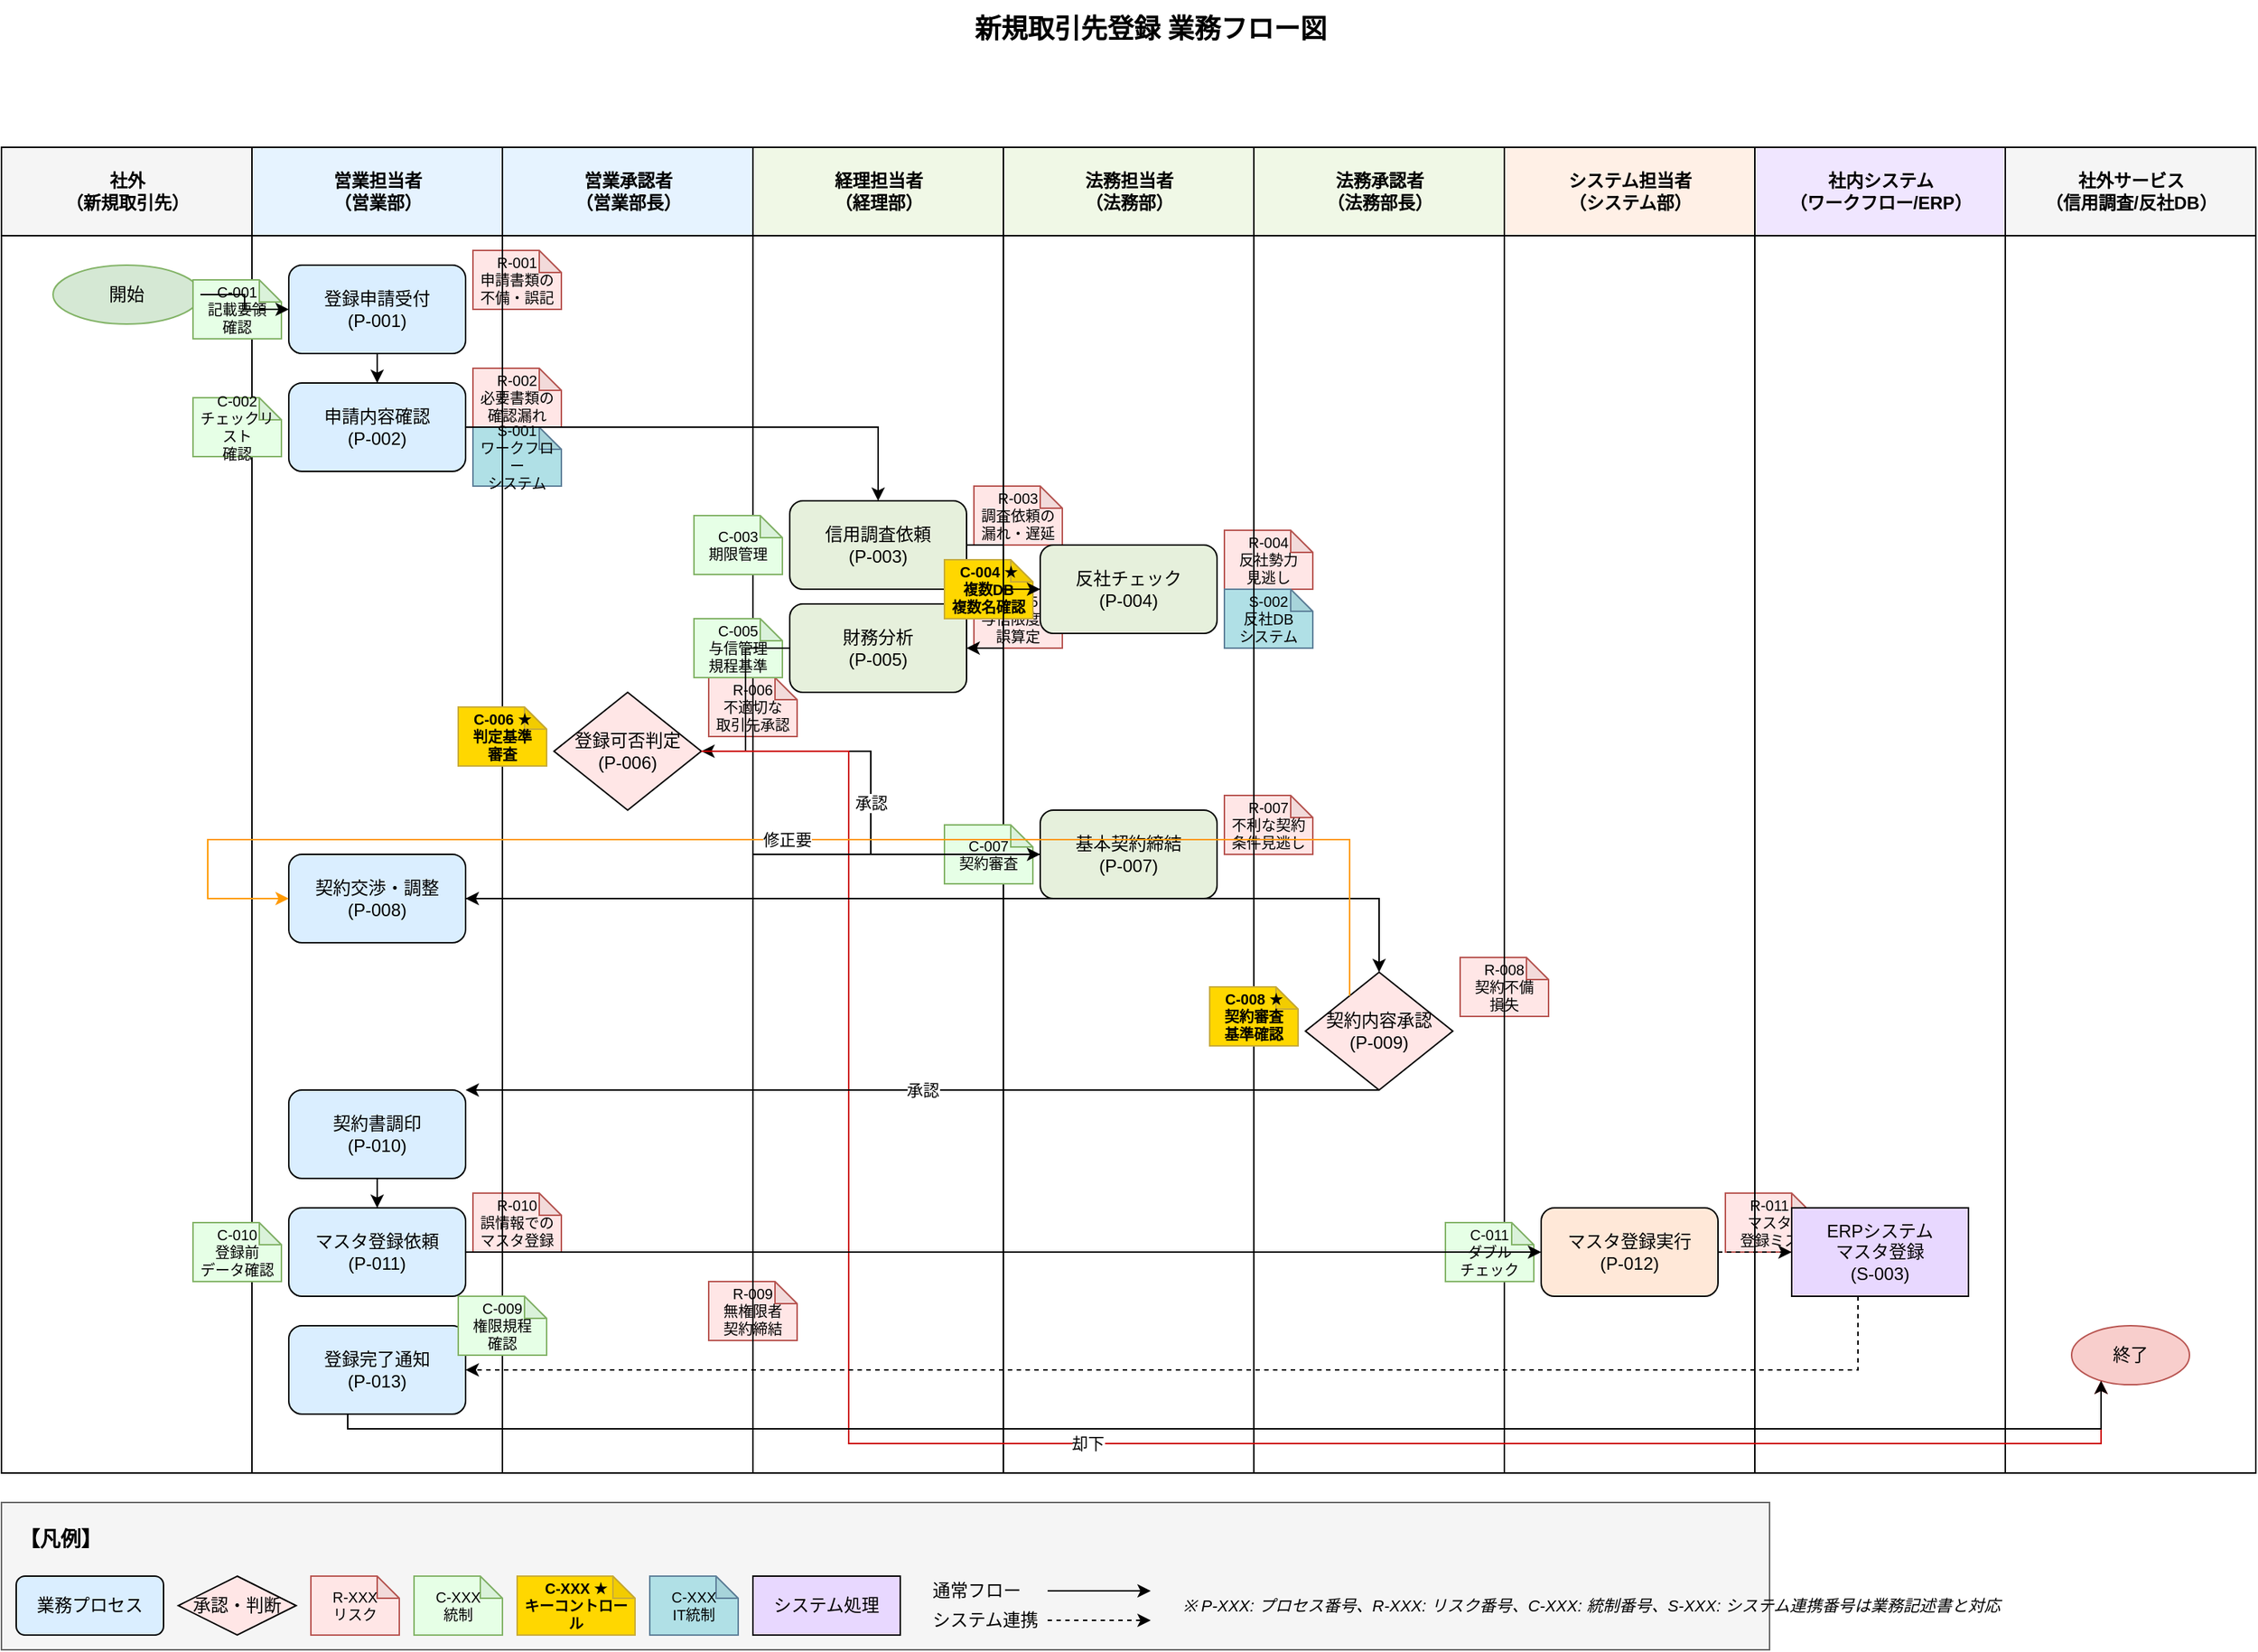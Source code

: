 <mxfile version="24.0.0" type="device">
  <diagram name="業務フロー図テンプレート" id="process-flow-template">
    <mxGraphModel dx="1422" dy="794" grid="1" gridSize="10" guides="1" tooltips="1" connect="1" arrows="1" fold="1" page="1" pageScale="1" pageWidth="1654" pageHeight="1169" math="0" shadow="0">
      <root>
        <mxCell id="0" />
        <mxCell id="1" parent="0" />
        
        <!-- タイトル -->
        <mxCell id="title" value="新規取引先登録 業務フロー図" style="text;html=1;strokeColor=none;fillColor=none;align=center;verticalAlign=middle;whiteSpace=wrap;rounded=0;fontSize=18;fontStyle=1" parent="1" vertex="1">
          <mxGeometry x="600" y="20" width="400" height="40" as="geometry" />
        </mxCell>
        
        <!-- スイムレーンコンテナ -->
        <mxCell id="2" value="" style="swimlane;startSize=0;" parent="1" vertex="1">
          <mxGeometry x="20" y="120" width="1530" height="900" as="geometry" />
        </mxCell>
        
        <!-- 社外 -->
        <mxCell id="3" value="社外&lt;br&gt;（新規取引先）" style="swimlane;html=1;startSize=60;fillColor=#F5F5F5;" parent="2" vertex="1">
          <mxGeometry width="170" height="900" as="geometry" />
        </mxCell>
        
        <mxCell id="start" value="開始" style="ellipse;whiteSpace=wrap;html=1;fillColor=#D5E8D4;strokeColor=#82B366;" parent="3" vertex="1">
          <mxGeometry x="35" y="80" width="100" height="40" as="geometry" />
        </mxCell>
        
        <!-- 営業担当者 -->
        <mxCell id="4" value="営業担当者&lt;br&gt;（営業部）" style="swimlane;html=1;startSize=60;fillColor=#E6F3FF;" parent="2" vertex="1">
          <mxGeometry x="170" width="170" height="900" as="geometry" />
        </mxCell>
        
        <!-- P-001: 登録申請受付 -->
        <mxCell id="process-001" value="登録申請受付&lt;br&gt;(P-001)" style="rounded=1;whiteSpace=wrap;html=1;fillColor=#DAEEFF;strokeColor=#000000;" parent="4" vertex="1">
          <mxGeometry x="25" y="80" width="120" height="60" as="geometry" />
        </mxCell>
        
        <!-- R-001: 申請書類の不備・誤記 -->
        <mxCell id="risk-001" value="R-001&lt;br&gt;申請書類の&lt;br&gt;不備・誤記" style="shape=note;whiteSpace=wrap;html=1;backgroundOutline=1;darkOpacity=0.05;fillColor=#FFE6E6;strokeColor=#B85450;size=15;fontSize=10;" parent="4" vertex="1">
          <mxGeometry x="150" y="70" width="60" height="40" as="geometry" />
        </mxCell>
        
        <!-- C-001: 申請書記載要領確認 -->
        <mxCell id="control-001" value="C-001&lt;br&gt;記載要領&lt;br&gt;確認" style="shape=note;whiteSpace=wrap;html=1;backgroundOutline=1;darkOpacity=0.05;fillColor=#E6FFE6;strokeColor=#82B366;size=15;fontSize=10;" parent="4" vertex="1">
          <mxGeometry x="-40" y="90" width="60" height="40" as="geometry" />
        </mxCell>
        
        <!-- P-008: 契約交渉・調整 -->
        <mxCell id="process-008" value="契約交渉・調整&lt;br&gt;(P-008)" style="rounded=1;whiteSpace=wrap;html=1;fillColor=#DAEEFF;strokeColor=#000000;" parent="4" vertex="1">
          <mxGeometry x="25" y="480" width="120" height="60" as="geometry" />
        </mxCell>
        
        <!-- P-010: 契約書調印 -->
        <mxCell id="process-010" value="契約書調印&lt;br&gt;(P-010)" style="rounded=1;whiteSpace=wrap;html=1;fillColor=#DAEEFF;strokeColor=#000000;" parent="4" vertex="1">
          <mxGeometry x="25" y="640" width="120" height="60" as="geometry" />
        </mxCell>
        
        <!-- P-013: 登録完了通知 -->
        <mxCell id="process-013" value="登録完了通知&lt;br&gt;(P-013)" style="rounded=1;whiteSpace=wrap;html=1;fillColor=#DAEEFF;strokeColor=#000000;" parent="4" vertex="1">
          <mxGeometry x="25" y="800" width="120" height="60" as="geometry" />
        </mxCell>
        
        <!-- 営業承認者 -->
        <mxCell id="5" value="営業承認者&lt;br&gt;（営業部長）" style="swimlane;html=1;startSize=60;fillColor=#E6F3FF;" parent="2" vertex="1">
          <mxGeometry x="340" width="170" height="900" as="geometry" />
        </mxCell>
        
        <!-- P-002: 申請内容確認 （営業事務で実施） -->
        <mxCell id="process-002" value="申請内容確認&lt;br&gt;(P-002)" style="rounded=1;whiteSpace=wrap;html=1;fillColor=#DAEEFF;strokeColor=#000000;" parent="4" vertex="1">
          <mxGeometry x="25" y="160" width="120" height="60" as="geometry" />
        </mxCell>
        
        <!-- R-002: 必要書類の確認漏れ -->
        <mxCell id="risk-002" value="R-002&lt;br&gt;必要書類の&lt;br&gt;確認漏れ" style="shape=note;whiteSpace=wrap;html=1;backgroundOutline=1;darkOpacity=0.05;fillColor=#FFE6E6;strokeColor=#B85450;size=15;fontSize=10;" parent="4" vertex="1">
          <mxGeometry x="150" y="150" width="60" height="40" as="geometry" />
        </mxCell>
        
        <!-- C-002: チェックリストによる確認 -->
        <mxCell id="control-002" value="C-002&lt;br&gt;チェックリスト&lt;br&gt;確認" style="shape=note;whiteSpace=wrap;html=1;backgroundOutline=1;darkOpacity=0.05;fillColor=#E6FFE6;strokeColor=#82B366;size=15;fontSize=10;" parent="4" vertex="1">
          <mxGeometry x="-40" y="170" width="60" height="40" as="geometry" />
        </mxCell>
        
        <!-- S-001: ワークフローシステム -->
        <mxCell id="system-001" value="S-001&lt;br&gt;ワークフロー&lt;br&gt;システム" style="shape=note;whiteSpace=wrap;html=1;backgroundOutline=1;darkOpacity=0.05;fillColor=#B0E0E6;strokeColor=#5D7F99;size=15;fontSize=10;" parent="4" vertex="1">
          <mxGeometry x="150" y="190" width="60" height="40" as="geometry" />
        </mxCell>
        
        <!-- P-006: 登録可否判定 -->
        <mxCell id="process-006" value="登録可否判定&lt;br&gt;(P-006)" style="rhombus;whiteSpace=wrap;html=1;fillColor=#FFE6E6;" parent="5" vertex="1">
          <mxGeometry x="35" y="370" width="100" height="80" as="geometry" />
        </mxCell>
        
        <!-- R-006: 不適切な取引先の承認 -->
        <mxCell id="risk-006" value="R-006&lt;br&gt;不適切な&lt;br&gt;取引先承認" style="shape=note;whiteSpace=wrap;html=1;backgroundOutline=1;darkOpacity=0.05;fillColor=#FFE6E6;strokeColor=#B85450;size=15;fontSize=10;" parent="5" vertex="1">
          <mxGeometry x="140" y="360" width="60" height="40" as="geometry" />
        </mxCell>
        
        <!-- C-006: 判定基準に基づく審査（キーコントロール） -->
        <mxCell id="control-006" value="C-006 ★&lt;br&gt;判定基準&lt;br&gt;審査" style="shape=note;whiteSpace=wrap;html=1;backgroundOutline=1;darkOpacity=0.05;fillColor=#FFD700;strokeColor=#C8AB37;size=15;fontSize=10;fontStyle=1;" parent="5" vertex="1">
          <mxGeometry x="-30" y="380" width="60" height="40" as="geometry" />
        </mxCell>
        
        <!-- 経理担当者 -->
        <mxCell id="6" value="経理担当者&lt;br&gt;（経理部）" style="swimlane;html=1;startSize=60;fillColor=#F0F8E6;" parent="2" vertex="1">
          <mxGeometry x="510" width="170" height="900" as="geometry" />
        </mxCell>
        
        <!-- P-003: 信用調査依頼 -->
        <mxCell id="process-003" value="信用調査依頼&lt;br&gt;(P-003)" style="rounded=1;whiteSpace=wrap;html=1;fillColor=#E6F0DC;strokeColor=#000000;" parent="6" vertex="1">
          <mxGeometry x="25" y="240" width="120" height="60" as="geometry" />
        </mxCell>
        
        <!-- R-003: 調査依頼の漏れ・遅延 -->
        <mxCell id="risk-003" value="R-003&lt;br&gt;調査依頼の&lt;br&gt;漏れ・遅延" style="shape=note;whiteSpace=wrap;html=1;backgroundOutline=1;darkOpacity=0.05;fillColor=#FFE6E6;strokeColor=#B85450;size=15;fontSize=10;" parent="6" vertex="1">
          <mxGeometry x="150" y="230" width="60" height="40" as="geometry" />
        </mxCell>
        
        <!-- C-003: 信用調査期限管理 -->
        <mxCell id="control-003" value="C-003&lt;br&gt;期限管理" style="shape=note;whiteSpace=wrap;html=1;backgroundOutline=1;darkOpacity=0.05;fillColor=#E6FFE6;strokeColor=#82B366;size=15;fontSize=10;" parent="6" vertex="1">
          <mxGeometry x="-40" y="250" width="60" height="40" as="geometry" />
        </mxCell>
        
        <!-- P-005: 財務分析 -->
        <mxCell id="process-005" value="財務分析&lt;br&gt;(P-005)" style="rounded=1;whiteSpace=wrap;html=1;fillColor=#E6F0DC;strokeColor=#000000;" parent="6" vertex="1">
          <mxGeometry x="25" y="310" width="120" height="60" as="geometry" />
        </mxCell>
        
        <!-- R-005: 与信限度額の誤算定 -->
        <mxCell id="risk-005" value="R-005&lt;br&gt;与信限度額&lt;br&gt;誤算定" style="shape=note;whiteSpace=wrap;html=1;backgroundOutline=1;darkOpacity=0.05;fillColor=#FFE6E6;strokeColor=#B85450;size=15;fontSize=10;" parent="6" vertex="1">
          <mxGeometry x="150" y="300" width="60" height="40" as="geometry" />
        </mxCell>
        
        <!-- C-005: 与信管理規程に基づく算定 -->
        <mxCell id="control-005" value="C-005&lt;br&gt;与信管理&lt;br&gt;規程基準" style="shape=note;whiteSpace=wrap;html=1;backgroundOutline=1;darkOpacity=0.05;fillColor=#E6FFE6;strokeColor=#82B366;size=15;fontSize=10;" parent="6" vertex="1">
          <mxGeometry x="-40" y="320" width="60" height="40" as="geometry" />
        </mxCell>
        
        <!-- 法務担当者 -->
        <mxCell id="7" value="法務担当者&lt;br&gt;（法務部）" style="swimlane;html=1;startSize=60;fillColor=#F0F8E6;" parent="2" vertex="1">
          <mxGeometry x="680" width="170" height="900" as="geometry" />
        </mxCell>
        
        <!-- P-004: 反社チェック -->
        <mxCell id="process-004" value="反社チェック&lt;br&gt;(P-004)" style="rounded=1;whiteSpace=wrap;html=1;fillColor=#E6F0DC;strokeColor=#000000;" parent="7" vertex="1">
          <mxGeometry x="25" y="270" width="120" height="60" as="geometry" />
        </mxCell>
        
        <!-- R-004: 反社会的勢力の見逃し -->
        <mxCell id="risk-004" value="R-004&lt;br&gt;反社勢力&lt;br&gt;見逃し" style="shape=note;whiteSpace=wrap;html=1;backgroundOutline=1;darkOpacity=0.05;fillColor=#FFE6E6;strokeColor=#B85450;size=15;fontSize=10;" parent="7" vertex="1">
          <mxGeometry x="150" y="260" width="60" height="40" as="geometry" />
        </mxCell>
        
        <!-- C-004: 複数DB・複数名での確認（キーコントロール） -->
        <mxCell id="control-004" value="C-004 ★&lt;br&gt;複数DB&lt;br&gt;複数名確認" style="shape=note;whiteSpace=wrap;html=1;backgroundOutline=1;darkOpacity=0.05;fillColor=#FFD700;strokeColor=#C8AB37;size=15;fontSize=10;fontStyle=1;" parent="7" vertex="1">
          <mxGeometry x="-40" y="280" width="60" height="40" as="geometry" />
        </mxCell>
        
        <!-- S-002: 反社DBシステム -->
        <mxCell id="system-002" value="S-002&lt;br&gt;反社DB&lt;br&gt;システム" style="shape=note;whiteSpace=wrap;html=1;backgroundOutline=1;darkOpacity=0.05;fillColor=#B0E0E6;strokeColor=#5D7F99;size=15;fontSize=10;" parent="7" vertex="1">
          <mxGeometry x="150" y="300" width="60" height="40" as="geometry" />
        </mxCell>
        
        <!-- P-007: 基本契約締結 -->
        <mxCell id="process-007" value="基本契約締結&lt;br&gt;(P-007)" style="rounded=1;whiteSpace=wrap;html=1;fillColor=#E6F0DC;strokeColor=#000000;" parent="7" vertex="1">
          <mxGeometry x="25" y="450" width="120" height="60" as="geometry" />
        </mxCell>
        
        <!-- R-007: 不利な契約条件の見逃し -->
        <mxCell id="risk-007" value="R-007&lt;br&gt;不利な契約&lt;br&gt;条件見逃し" style="shape=note;whiteSpace=wrap;html=1;backgroundOutline=1;darkOpacity=0.05;fillColor=#FFE6E6;strokeColor=#B85450;size=15;fontSize=10;" parent="7" vertex="1">
          <mxGeometry x="150" y="440" width="60" height="40" as="geometry" />
        </mxCell>
        
        <!-- C-007: 法務部による契約審査 -->
        <mxCell id="control-007" value="C-007&lt;br&gt;契約審査" style="shape=note;whiteSpace=wrap;html=1;backgroundOutline=1;darkOpacity=0.05;fillColor=#E6FFE6;strokeColor=#82B366;size=15;fontSize=10;" parent="7" vertex="1">
          <mxGeometry x="-40" y="460" width="60" height="40" as="geometry" />
        </mxCell>
        
        <!-- 法務承認者 -->
        <mxCell id="8" value="法務承認者&lt;br&gt;（法務部長）" style="swimlane;html=1;startSize=60;fillColor=#F0F8E6;" parent="2" vertex="1">
          <mxGeometry x="850" width="170" height="900" as="geometry" />
        </mxCell>
        
        <!-- P-009: 契約内容承認 -->
        <mxCell id="process-009" value="契約内容承認&lt;br&gt;(P-009)" style="rhombus;whiteSpace=wrap;html=1;fillColor=#FFE6E6;" parent="8" vertex="1">
          <mxGeometry x="35" y="560" width="100" height="80" as="geometry" />
        </mxCell>
        
        <!-- R-008: 契約不備による損失 -->
        <mxCell id="risk-008" value="R-008&lt;br&gt;契約不備&lt;br&gt;損失" style="shape=note;whiteSpace=wrap;html=1;backgroundOutline=1;darkOpacity=0.05;fillColor=#FFE6E6;strokeColor=#B85450;size=15;fontSize=10;" parent="8" vertex="1">
          <mxGeometry x="140" y="550" width="60" height="40" as="geometry" />
        </mxCell>
        
        <!-- C-008: 契約審査基準での確認（キーコントロール） -->
        <mxCell id="control-008" value="C-008 ★&lt;br&gt;契約審査&lt;br&gt;基準確認" style="shape=note;whiteSpace=wrap;html=1;backgroundOutline=1;darkOpacity=0.05;fillColor=#FFD700;strokeColor=#C8AB37;size=15;fontSize=10;fontStyle=1;" parent="8" vertex="1">
          <mxGeometry x="-30" y="570" width="60" height="40" as="geometry" />
        </mxCell>
        
        <!-- システム担当者 -->
        <mxCell id="9" value="システム担当者&lt;br&gt;（システム部）" style="swimlane;html=1;startSize=60;fillColor=#FFF0E6;" parent="2" vertex="1">
          <mxGeometry x="1020" width="170" height="900" as="geometry" />
        </mxCell>
        
        <!-- P-011: マスタ登録依頼（営業事務から） -->
        <mxCell id="process-011" value="マスタ登録依頼&lt;br&gt;(P-011)" style="rounded=1;whiteSpace=wrap;html=1;fillColor=#DAEEFF;strokeColor=#000000;" parent="4" vertex="1">
          <mxGeometry x="25" y="720" width="120" height="60" as="geometry" />
        </mxCell>
        
        <!-- R-010: 誤った情報でのマスタ登録 -->
        <mxCell id="risk-010" value="R-010&lt;br&gt;誤情報での&lt;br&gt;マスタ登録" style="shape=note;whiteSpace=wrap;html=1;backgroundOutline=1;darkOpacity=0.05;fillColor=#FFE6E6;strokeColor=#B85450;size=15;fontSize=10;" parent="4" vertex="1">
          <mxGeometry x="150" y="710" width="60" height="40" as="geometry" />
        </mxCell>
        
        <!-- C-010: 登録前データ確認 -->
        <mxCell id="control-010" value="C-010&lt;br&gt;登録前&lt;br&gt;データ確認" style="shape=note;whiteSpace=wrap;html=1;backgroundOutline=1;darkOpacity=0.05;fillColor=#E6FFE6;strokeColor=#82B366;size=15;fontSize=10;" parent="4" vertex="1">
          <mxGeometry x="-40" y="730" width="60" height="40" as="geometry" />
        </mxCell>
        
        <!-- P-012: マスタ登録実行 -->
        <mxCell id="process-012" value="マスタ登録実行&lt;br&gt;(P-012)" style="rounded=1;whiteSpace=wrap;html=1;fillColor=#FFE8D8;strokeColor=#000000;" parent="9" vertex="1">
          <mxGeometry x="25" y="720" width="120" height="60" as="geometry" />
        </mxCell>
        
        <!-- R-011: マスタ登録ミス -->
        <mxCell id="risk-011" value="R-011&lt;br&gt;マスタ&lt;br&gt;登録ミス" style="shape=note;whiteSpace=wrap;html=1;backgroundOutline=1;darkOpacity=0.05;fillColor=#FFE6E6;strokeColor=#B85450;size=15;fontSize=10;" parent="9" vertex="1">
          <mxGeometry x="150" y="710" width="60" height="40" as="geometry" />
        </mxCell>
        
        <!-- C-011: ダブルチェック体制 -->
        <mxCell id="control-011" value="C-011&lt;br&gt;ダブル&lt;br&gt;チェック" style="shape=note;whiteSpace=wrap;html=1;backgroundOutline=1;darkOpacity=0.05;fillColor=#E6FFE6;strokeColor=#82B366;size=15;fontSize=10;" parent="9" vertex="1">
          <mxGeometry x="-40" y="730" width="60" height="40" as="geometry" />
        </mxCell>
        
        <!-- 社内システム -->
        <mxCell id="10" value="社内システム&lt;br&gt;（ワークフロー/ERP）" style="swimlane;html=1;startSize=60;fillColor=#F0E6FF;" parent="2" vertex="1">
          <mxGeometry x="1190" width="170" height="900" as="geometry" />
        </mxCell>
        
        <!-- S-003: ERPシステム登録 -->
        <mxCell id="system-003" value="ERPシステム&lt;br&gt;マスタ登録&lt;br&gt;(S-003)" style="rectangle;whiteSpace=wrap;html=1;fillColor=#E8D8FF;strokeColor=#000000;" parent="10" vertex="1">
          <mxGeometry x="25" y="720" width="120" height="60" as="geometry" />
        </mxCell>
        
        <!-- 社外サービス -->
        <mxCell id="11" value="社外サービス&lt;br&gt;（信用調査/反社DB）" style="swimlane;html=1;startSize=60;fillColor=#F5F5F5;" parent="2" vertex="1">
          <mxGeometry x="1360" width="170" height="900" as="geometry" />
        </mxCell>
        
        <mxCell id="end" value="終了" style="ellipse;whiteSpace=wrap;html=1;fillColor=#F8CECC;strokeColor=#B85450;" parent="11" vertex="1">
          <mxGeometry x="45" y="800" width="80" height="40" as="geometry" />
        </mxCell>
        
        <!-- フロー線定義 -->
        <!-- 開始 → P-001 -->
        <mxCell id="flow-start-001" style="edgeStyle=orthogonalEdgeStyle;rounded=0;orthogonalLoop=1;jettySize=auto;html=1;" parent="1" source="start" target="process-001" edge="1">
          <mxGeometry relative="1" as="geometry" />
        </mxCell>
        
        <!-- P-001 → P-002 -->
        <mxCell id="flow-001-002" style="edgeStyle=orthogonalEdgeStyle;rounded=0;orthogonalLoop=1;jettySize=auto;html=1;" parent="1" source="process-001" target="process-002" edge="1">
          <mxGeometry relative="1" as="geometry" />
        </mxCell>
        
        <!-- P-002 → P-003 -->
        <mxCell id="flow-002-003" style="edgeStyle=orthogonalEdgeStyle;rounded=0;orthogonalLoop=1;jettySize=auto;html=1;" parent="1" source="process-002" target="process-003" edge="1">
          <mxGeometry relative="1" as="geometry" />
        </mxCell>
        
        <!-- P-003 → P-004 -->
        <mxCell id="flow-003-004" style="edgeStyle=orthogonalEdgeStyle;rounded=0;orthogonalLoop=1;jettySize=auto;html=1;" parent="1" source="process-003" target="process-004" edge="1">
          <mxGeometry relative="1" as="geometry" />
        </mxCell>
        
        <!-- P-004 → P-005 -->
        <mxCell id="flow-004-005" style="edgeStyle=orthogonalEdgeStyle;rounded=0;orthogonalLoop=1;jettySize=auto;html=1;" parent="1" source="process-004" target="process-005" edge="1">
          <mxGeometry relative="1" as="geometry" />
        </mxCell>
        
        <!-- P-005 → P-006 -->
        <mxCell id="flow-005-006" style="edgeStyle=orthogonalEdgeStyle;rounded=0;orthogonalLoop=1;jettySize=auto;html=1;" parent="1" source="process-005" target="process-006" edge="1">
          <mxGeometry relative="1" as="geometry" />
        </mxCell>
        
        <!-- P-006 承認 → P-007 -->
        <mxCell id="flow-006-007-yes" value="承認" style="edgeStyle=orthogonalEdgeStyle;rounded=0;orthogonalLoop=1;jettySize=auto;html=1;" parent="1" source="process-006" target="process-007" edge="1">
          <mxGeometry relative="1" as="geometry" />
        </mxCell>
        
        <!-- P-006 却下 → 終了 -->
        <mxCell id="flow-006-end-no" value="却下" style="edgeStyle=orthogonalEdgeStyle;rounded=0;orthogonalLoop=1;jettySize=auto;html=1;strokeColor=#CC0000;" parent="1" source="process-006" target="end" edge="1">
          <mxGeometry relative="1" as="geometry">
            <Array as="points">
              <mxPoint x="595" y="1000" />
              <mxPoint x="1445" y="1000" />
            </Array>
          </mxGeometry>
        </mxCell>
        
        <!-- P-007 → P-008 -->
        <mxCell id="flow-007-008" style="edgeStyle=orthogonalEdgeStyle;rounded=0;orthogonalLoop=1;jettySize=auto;html=1;" parent="1" source="process-007" target="process-008" edge="1">
          <mxGeometry relative="1" as="geometry" />
        </mxCell>
        
        <!-- P-008 → P-009 -->
        <mxCell id="flow-008-009" style="edgeStyle=orthogonalEdgeStyle;rounded=0;orthogonalLoop=1;jettySize=auto;html=1;" parent="1" source="process-008" target="process-009" edge="1">
          <mxGeometry relative="1" as="geometry" />
        </mxCell>
        
        <!-- P-009 承認 → P-010 -->
        <mxCell id="flow-009-010-yes" value="承認" style="edgeStyle=orthogonalEdgeStyle;rounded=0;orthogonalLoop=1;jettySize=auto;html=1;" parent="1" source="process-009" target="process-010" edge="1">
          <mxGeometry relative="1" as="geometry">
            <Array as="points">
              <mxPoint x="935" y="760" />
              <mxPoint x="255" y="760" />
            </Array>
          </mxGeometry>
        </mxCell>
        
        <!-- P-009 修正要 → P-008 -->
        <mxCell id="flow-009-008-no" value="修正要" style="edgeStyle=orthogonalEdgeStyle;rounded=0;orthogonalLoop=1;jettySize=auto;html=1;strokeColor=#FF9900;" parent="1" source="process-009" target="process-008" edge="1">
          <mxGeometry relative="1" as="geometry">
            <Array as="points">
              <mxPoint x="935" y="590" />
              <mxPoint x="160" y="590" />
              <mxPoint x="160" y="630" />
              <mxPoint x="255" y="630" />
            </Array>
          </mxGeometry>
        </mxCell>
        
        <!-- P-010 → P-011 -->
        <mxCell id="flow-010-011" style="edgeStyle=orthogonalEdgeStyle;rounded=0;orthogonalLoop=1;jettySize=auto;html=1;" parent="1" source="process-010" target="process-011" edge="1">
          <mxGeometry relative="1" as="geometry" />
        </mxCell>
        
        <!-- P-011 → P-012 -->
        <mxCell id="flow-011-012" style="edgeStyle=orthogonalEdgeStyle;rounded=0;orthogonalLoop=1;jettySize=auto;html=1;" parent="1" source="process-011" target="process-012" edge="1">
          <mxGeometry relative="1" as="geometry" />
        </mxCell>
        
        <!-- P-012 → S-003 -->
        <mxCell id="flow-012-s003" style="edgeStyle=orthogonalEdgeStyle;rounded=0;orthogonalLoop=1;jettySize=auto;html=1;dashed=1;" parent="1" source="process-012" target="system-003" edge="1">
          <mxGeometry relative="1" as="geometry" />
        </mxCell>
        
        <!-- S-003 → P-013 -->
        <mxCell id="flow-s003-013" style="edgeStyle=orthogonalEdgeStyle;rounded=0;orthogonalLoop=1;jettySize=auto;html=1;dashed=1;" parent="1" source="system-003" target="process-013" edge="1">
          <mxGeometry relative="1" as="geometry">
            <Array as="points">
              <mxPoint x="1280" y="950" />
              <mxPoint x="255" y="950" />
            </Array>
          </mxGeometry>
        </mxCell>
        
        <!-- P-013 → 終了 -->
        <mxCell id="flow-013-end" style="edgeStyle=orthogonalEdgeStyle;rounded=0;orthogonalLoop=1;jettySize=auto;html=1;" parent="1" source="process-013" target="end" edge="1">
          <mxGeometry relative="1" as="geometry">
            <Array as="points">
              <mxPoint x="255" y="990" />
              <mxPoint x="1445" y="990" />
            </Array>
          </mxGeometry>
        </mxCell>
        
        <!-- R-009: 無権限者による契約締結 -->
        <mxCell id="risk-009" value="R-009&lt;br&gt;無権限者&lt;br&gt;契約締結" style="shape=note;whiteSpace=wrap;html=1;backgroundOutline=1;darkOpacity=0.05;fillColor=#FFE6E6;strokeColor=#B85450;size=15;fontSize=10;" parent="5" vertex="1">
          <mxGeometry x="140" y="770" width="60" height="40" as="geometry" />
        </mxCell>
        
        <!-- C-009: 職務権限規程での確認 -->
        <mxCell id="control-009" value="C-009&lt;br&gt;権限規程&lt;br&gt;確認" style="shape=note;whiteSpace=wrap;html=1;backgroundOutline=1;darkOpacity=0.05;fillColor=#E6FFE6;strokeColor=#82B366;size=15;fontSize=10;" parent="5" vertex="1">
          <mxGeometry x="-30" y="780" width="60" height="40" as="geometry" />
        </mxCell>
        
        <!-- レジェンド -->
        <mxCell id="legend-box" value="" style="rounded=0;whiteSpace=wrap;html=1;fillColor=#F5F5F5;strokeColor=#666666;strokeWidth=1;" parent="1" vertex="1">
          <mxGeometry x="20" y="1040" width="1200" height="100" as="geometry" />
        </mxCell>
        
        <mxCell id="legend-title" value="【凡例】" style="text;html=1;fontSize=14;fontStyle=1;verticalAlign=middle;align=left;" parent="1" vertex="1">
          <mxGeometry x="30" y="1050" width="100" height="30" as="geometry" />
        </mxCell>
        
        <!-- プロセス記号 -->
        <mxCell id="legend-process" value="業務プロセス" style="rounded=1;whiteSpace=wrap;html=1;fillColor=#DAEEFF;" parent="1" vertex="1">
          <mxGeometry x="30" y="1090" width="100" height="40" as="geometry" />
        </mxCell>
        
        <!-- 承認判断 -->
        <mxCell id="legend-decision" value="承認・判断" style="rhombus;whiteSpace=wrap;html=1;fillColor=#FFE6E6;" parent="1" vertex="1">
          <mxGeometry x="140" y="1090" width="80" height="40" as="geometry" />
        </mxCell>
        
        <!-- リスク付箋 -->
        <mxCell id="legend-risk" value="R-XXX&lt;br&gt;リスク" style="shape=note;whiteSpace=wrap;html=1;backgroundOutline=1;darkOpacity=0.05;fillColor=#FFE6E6;strokeColor=#B85450;size=15;fontSize=10;" parent="1" vertex="1">
          <mxGeometry x="230" y="1090" width="60" height="40" as="geometry" />
        </mxCell>
        
        <!-- 統制付箋 -->
        <mxCell id="legend-control" value="C-XXX&lt;br&gt;統制" style="shape=note;whiteSpace=wrap;html=1;backgroundOutline=1;darkOpacity=0.05;fillColor=#E6FFE6;strokeColor=#82B366;size=15;fontSize=10;" parent="1" vertex="1">
          <mxGeometry x="300" y="1090" width="60" height="40" as="geometry" />
        </mxCell>
        
        <!-- キーコントロール付箋 -->
        <mxCell id="legend-key-control" value="C-XXX ★&lt;br&gt;キーコントロール" style="shape=note;whiteSpace=wrap;html=1;backgroundOutline=1;darkOpacity=0.05;fillColor=#FFD700;strokeColor=#C8AB37;size=15;fontSize=10;fontStyle=1;" parent="1" vertex="1">
          <mxGeometry x="370" y="1090" width="80" height="40" as="geometry" />
        </mxCell>
        
        <!-- IT統制付箋 -->
        <mxCell id="legend-it-control" value="C-XXX&lt;br&gt;IT統制" style="shape=note;whiteSpace=wrap;html=1;backgroundOutline=1;darkOpacity=0.05;fillColor=#B0E0E6;strokeColor=#5D7F99;size=15;fontSize=10;" parent="1" vertex="1">
          <mxGeometry x="460" y="1090" width="60" height="40" as="geometry" />
        </mxCell>
        
        <!-- システム処理 -->
        <mxCell id="legend-system" value="システム処理" style="rectangle;whiteSpace=wrap;html=1;fillColor=#E8D8FF;" parent="1" vertex="1">
          <mxGeometry x="530" y="1090" width="100" height="40" as="geometry" />
        </mxCell>
        
        <!-- フロー線の説明 -->
        <mxCell id="legend-flow-normal" value="通常フロー" style="text;html=1;fontSize=12;verticalAlign=middle;align=left;" parent="1" vertex="1">
          <mxGeometry x="650" y="1090" width="80" height="20" as="geometry" />
        </mxCell>
        
        <mxCell id="legend-line-normal" value="" style="endArrow=classic;html=1;strokeWidth=1;" parent="1" edge="1">
          <mxGeometry width="50" height="50" relative="1" as="geometry">
            <mxPoint x="730" y="1100" as="sourcePoint" />
            <mxPoint x="800" y="1100" as="targetPoint" />
          </mxGeometry>
        </mxCell>
        
        <mxCell id="legend-flow-system" value="システム連携" style="text;html=1;fontSize=12;verticalAlign=middle;align=left;" parent="1" vertex="1">
          <mxGeometry x="650" y="1110" width="80" height="20" as="geometry" />
        </mxCell>
        
        <mxCell id="legend-line-system" value="" style="endArrow=classic;html=1;strokeWidth=1;dashed=1;" parent="1" edge="1">
          <mxGeometry width="50" height="50" relative="1" as="geometry">
            <mxPoint x="730" y="1120" as="sourcePoint" />
            <mxPoint x="800" y="1120" as="targetPoint" />
          </mxGeometry>
        </mxCell>
        
        <!-- 参照番号の説明 -->
        <mxCell id="legend-reference" value="※ P-XXX: プロセス番号、R-XXX: リスク番号、C-XXX: 統制番号、S-XXX: システム連携番号は業務記述書と対応" style="text;html=1;fontSize=11;verticalAlign=middle;align=left;fontStyle=2;" parent="1" vertex="1">
          <mxGeometry x="820" y="1095" width="380" height="30" as="geometry" />
        </mxCell>
        
        
      </root>
    </mxGraphModel>
  </diagram>
</mxfile>